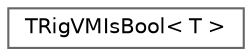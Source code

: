 digraph "Graphical Class Hierarchy"
{
 // INTERACTIVE_SVG=YES
 // LATEX_PDF_SIZE
  bgcolor="transparent";
  edge [fontname=Helvetica,fontsize=10,labelfontname=Helvetica,labelfontsize=10];
  node [fontname=Helvetica,fontsize=10,shape=box,height=0.2,width=0.4];
  rankdir="LR";
  Node0 [id="Node000000",label="TRigVMIsBool\< T \>",height=0.2,width=0.4,color="grey40", fillcolor="white", style="filled",URL="$d0/ddf/structTRigVMIsBool.html",tooltip=" "];
}
